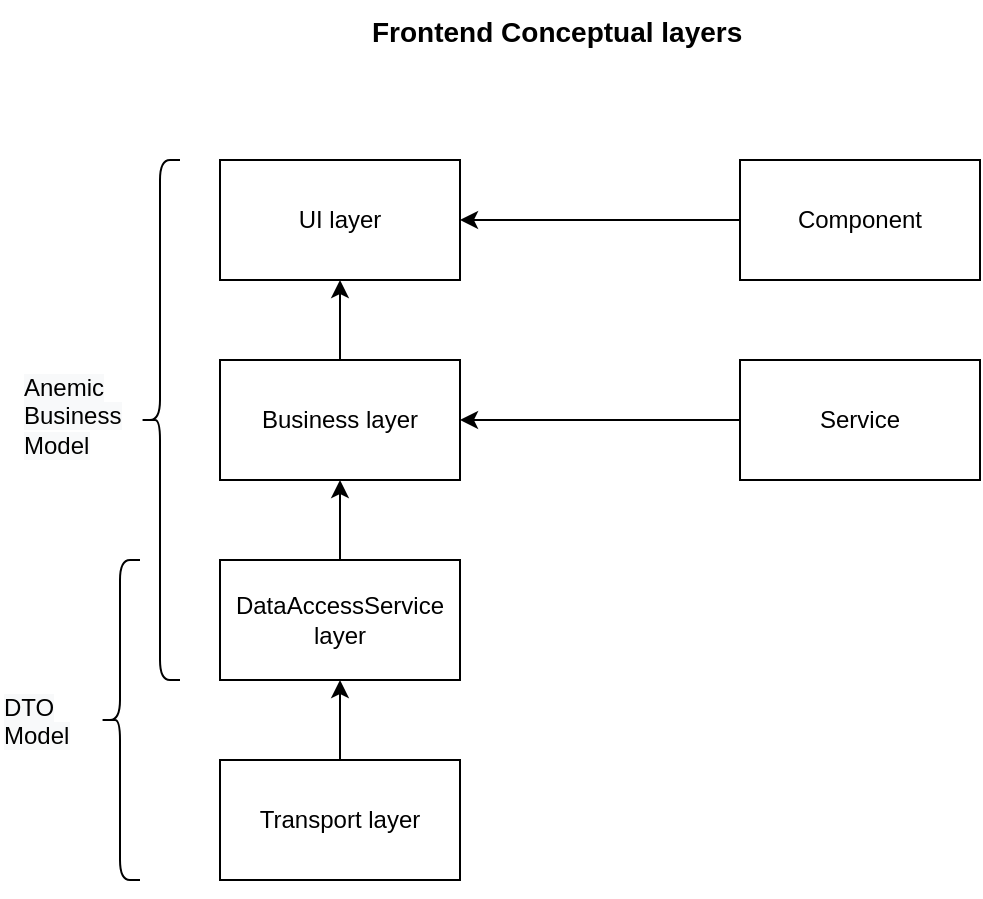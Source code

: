 <mxfile version="20.3.0" type="device"><diagram id="lG8SvsPdr6ebthYWx4ML" name="Page-1"><mxGraphModel dx="462" dy="875" grid="1" gridSize="10" guides="1" tooltips="1" connect="1" arrows="1" fold="1" page="1" pageScale="1" pageWidth="850" pageHeight="1100" math="0" shadow="0"><root><mxCell id="0"/><mxCell id="1" parent="0"/><mxCell id="1hUGgJ4au53pXGWvovxo-3" style="edgeStyle=orthogonalEdgeStyle;rounded=0;orthogonalLoop=1;jettySize=auto;html=1;" parent="1" source="1hUGgJ4au53pXGWvovxo-1" target="1hUGgJ4au53pXGWvovxo-2" edge="1"><mxGeometry relative="1" as="geometry"/></mxCell><mxCell id="1hUGgJ4au53pXGWvovxo-1" value="Transport layer" style="rounded=0;whiteSpace=wrap;html=1;" parent="1" vertex="1"><mxGeometry x="360" y="520" width="120" height="60" as="geometry"/></mxCell><mxCell id="1hUGgJ4au53pXGWvovxo-7" style="edgeStyle=orthogonalEdgeStyle;rounded=0;orthogonalLoop=1;jettySize=auto;html=1;" parent="1" source="1hUGgJ4au53pXGWvovxo-2" target="1hUGgJ4au53pXGWvovxo-4" edge="1"><mxGeometry relative="1" as="geometry"/></mxCell><mxCell id="1hUGgJ4au53pXGWvovxo-2" value="DataAccessService layer" style="rounded=0;whiteSpace=wrap;html=1;" parent="1" vertex="1"><mxGeometry x="360" y="420" width="120" height="60" as="geometry"/></mxCell><mxCell id="1hUGgJ4au53pXGWvovxo-8" style="edgeStyle=orthogonalEdgeStyle;rounded=0;orthogonalLoop=1;jettySize=auto;html=1;" parent="1" source="1hUGgJ4au53pXGWvovxo-4" target="1hUGgJ4au53pXGWvovxo-6" edge="1"><mxGeometry relative="1" as="geometry"/></mxCell><mxCell id="1hUGgJ4au53pXGWvovxo-4" value="Business layer" style="rounded=0;whiteSpace=wrap;html=1;" parent="1" vertex="1"><mxGeometry x="360" y="320" width="120" height="60" as="geometry"/></mxCell><mxCell id="1hUGgJ4au53pXGWvovxo-5" style="edgeStyle=orthogonalEdgeStyle;rounded=0;orthogonalLoop=1;jettySize=auto;html=1;exitX=0.5;exitY=1;exitDx=0;exitDy=0;" parent="1" source="1hUGgJ4au53pXGWvovxo-1" target="1hUGgJ4au53pXGWvovxo-1" edge="1"><mxGeometry relative="1" as="geometry"/></mxCell><mxCell id="1hUGgJ4au53pXGWvovxo-6" value="UI layer" style="rounded=0;whiteSpace=wrap;html=1;" parent="1" vertex="1"><mxGeometry x="360" y="220" width="120" height="60" as="geometry"/></mxCell><mxCell id="1hUGgJ4au53pXGWvovxo-19" value="" style="shape=curlyBracket;whiteSpace=wrap;html=1;rounded=1;" parent="1" vertex="1"><mxGeometry x="320" y="220" width="20" height="260" as="geometry"/></mxCell><mxCell id="1hUGgJ4au53pXGWvovxo-20" value="&lt;span style=&quot;color: rgb(0, 0, 0); font-family: Helvetica; font-size: 12px; font-style: normal; font-variant-ligatures: normal; font-variant-caps: normal; font-weight: 400; letter-spacing: normal; orphans: 2; text-align: center; text-indent: 0px; text-transform: none; widows: 2; word-spacing: 0px; -webkit-text-stroke-width: 0px; background-color: rgb(248, 249, 250); text-decoration-thickness: initial; text-decoration-style: initial; text-decoration-color: initial; float: none; display: inline !important;&quot;&gt;Anemic Business&lt;/span&gt;&lt;br style=&quot;color: rgb(0, 0, 0); font-family: Helvetica; font-size: 12px; font-style: normal; font-variant-ligatures: normal; font-variant-caps: normal; font-weight: 400; letter-spacing: normal; orphans: 2; text-align: center; text-indent: 0px; text-transform: none; widows: 2; word-spacing: 0px; -webkit-text-stroke-width: 0px; background-color: rgb(248, 249, 250); text-decoration-thickness: initial; text-decoration-style: initial; text-decoration-color: initial;&quot;&gt;&lt;span style=&quot;color: rgb(0, 0, 0); font-family: Helvetica; font-size: 12px; font-style: normal; font-variant-ligatures: normal; font-variant-caps: normal; font-weight: 400; letter-spacing: normal; orphans: 2; text-align: center; text-indent: 0px; text-transform: none; widows: 2; word-spacing: 0px; -webkit-text-stroke-width: 0px; background-color: rgb(248, 249, 250); text-decoration-thickness: initial; text-decoration-style: initial; text-decoration-color: initial; float: none; display: inline !important;&quot;&gt;Model&lt;/span&gt;" style="text;whiteSpace=wrap;html=1;" parent="1" vertex="1"><mxGeometry x="260" y="320" width="60" height="50" as="geometry"/></mxCell><mxCell id="1hUGgJ4au53pXGWvovxo-21" value="" style="shape=curlyBracket;whiteSpace=wrap;html=1;rounded=1;" parent="1" vertex="1"><mxGeometry x="300" y="420" width="20" height="160" as="geometry"/></mxCell><mxCell id="1hUGgJ4au53pXGWvovxo-22" value="&lt;span style=&quot;color: rgb(0, 0, 0); font-family: Helvetica; font-size: 12px; font-style: normal; font-variant-ligatures: normal; font-variant-caps: normal; font-weight: 400; letter-spacing: normal; orphans: 2; text-align: center; text-indent: 0px; text-transform: none; widows: 2; word-spacing: 0px; -webkit-text-stroke-width: 0px; background-color: rgb(248, 249, 250); text-decoration-thickness: initial; text-decoration-style: initial; text-decoration-color: initial; float: none; display: inline !important;&quot;&gt;DTO&lt;br&gt;Model&lt;/span&gt;" style="text;whiteSpace=wrap;html=1;" parent="1" vertex="1"><mxGeometry x="250" y="480" width="40" height="40" as="geometry"/></mxCell><mxCell id="1hUGgJ4au53pXGWvovxo-25" style="edgeStyle=orthogonalEdgeStyle;rounded=0;orthogonalLoop=1;jettySize=auto;html=1;" parent="1" source="1hUGgJ4au53pXGWvovxo-24" target="1hUGgJ4au53pXGWvovxo-4" edge="1"><mxGeometry relative="1" as="geometry"/></mxCell><mxCell id="1hUGgJ4au53pXGWvovxo-24" value="Service" style="rounded=0;whiteSpace=wrap;html=1;" parent="1" vertex="1"><mxGeometry x="620" y="320" width="120" height="60" as="geometry"/></mxCell><mxCell id="1hUGgJ4au53pXGWvovxo-27" style="edgeStyle=orthogonalEdgeStyle;rounded=0;orthogonalLoop=1;jettySize=auto;html=1;" parent="1" source="1hUGgJ4au53pXGWvovxo-26" target="1hUGgJ4au53pXGWvovxo-6" edge="1"><mxGeometry relative="1" as="geometry"/></mxCell><mxCell id="1hUGgJ4au53pXGWvovxo-26" value="Component" style="rounded=0;whiteSpace=wrap;html=1;" parent="1" vertex="1"><mxGeometry x="620" y="220" width="120" height="60" as="geometry"/></mxCell><mxCell id="5K0oyjsLQGeeu1iFhxWR-1" value="Frontend Conceptual layers " style="text;strokeColor=none;fillColor=none;align=left;verticalAlign=middle;spacingLeft=4;spacingRight=4;overflow=hidden;points=[[0,0.5],[1,0.5]];portConstraint=eastwest;rotatable=0;fontStyle=1;fontSize=14;" parent="1" vertex="1"><mxGeometry x="430" y="140" width="220" height="30" as="geometry"/></mxCell></root></mxGraphModel></diagram></mxfile>